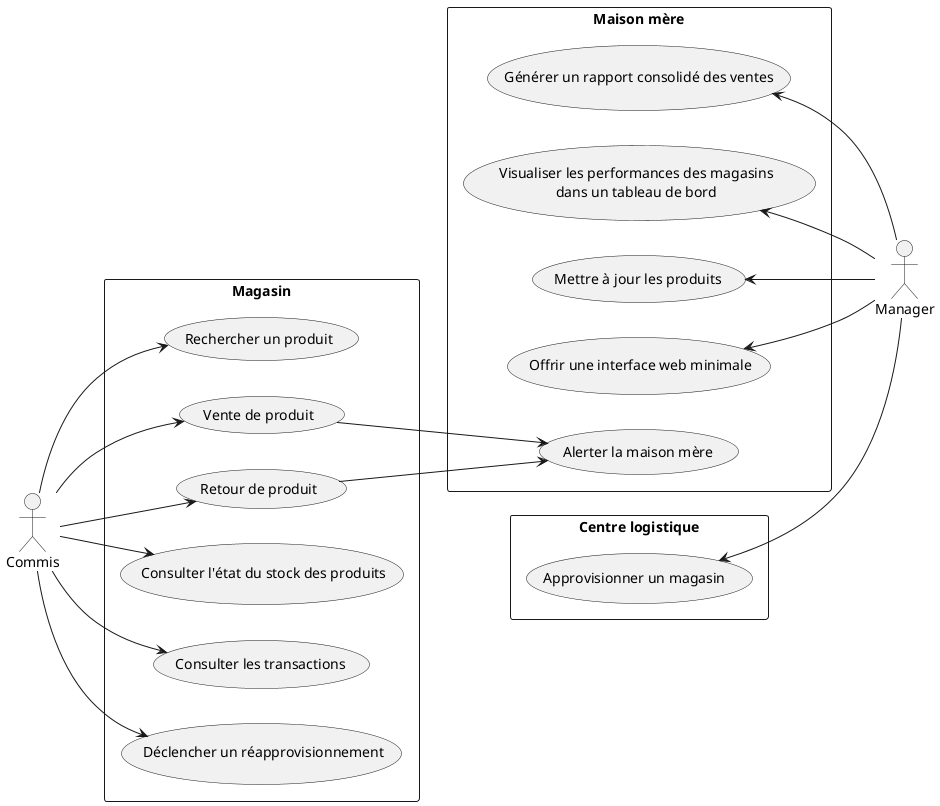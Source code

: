 @startuml
left to right direction
actor "Commis" as fc
actor "Manager" as fc2
rectangle Magasin {
  usecase "Rechercher un produit" as UC1
  usecase "Vente de produit" as UC2
  usecase "Retour de produit" as UC3
  usecase " Consulter l'état du stock des produits" as UC4
  usecase " Consulter les transactions" as UC5
  usecase " Déclencher un réapprovisionnement" as UC6
}
fc --> UC1
fc --> UC2
fc --> UC3
fc --> UC4
fc --> UC5
fc --> UC6

rectangle "Maison mère" {
  usecase "Générer un rapport consolidé des ventes" as UC7
  usecase "Visualiser les performances des magasins\ndans un tableau de bord" as UC8
  usecase " Mettre à jour les produits" as UC9
  usecase " Offrir une interface web minimale" as UC10
  usecase " Alerter la maison mère" as UC11
}
UC2 --> UC11
UC3 --> UC11

UC7 <-- fc2
UC8 <-- fc2
UC9 <-- fc2
UC10 <-- fc2

rectangle "Centre logistique" {
  usecase "Approvisionner un magasin " as UC12
}

UC12 <-- fc2

@enduml
